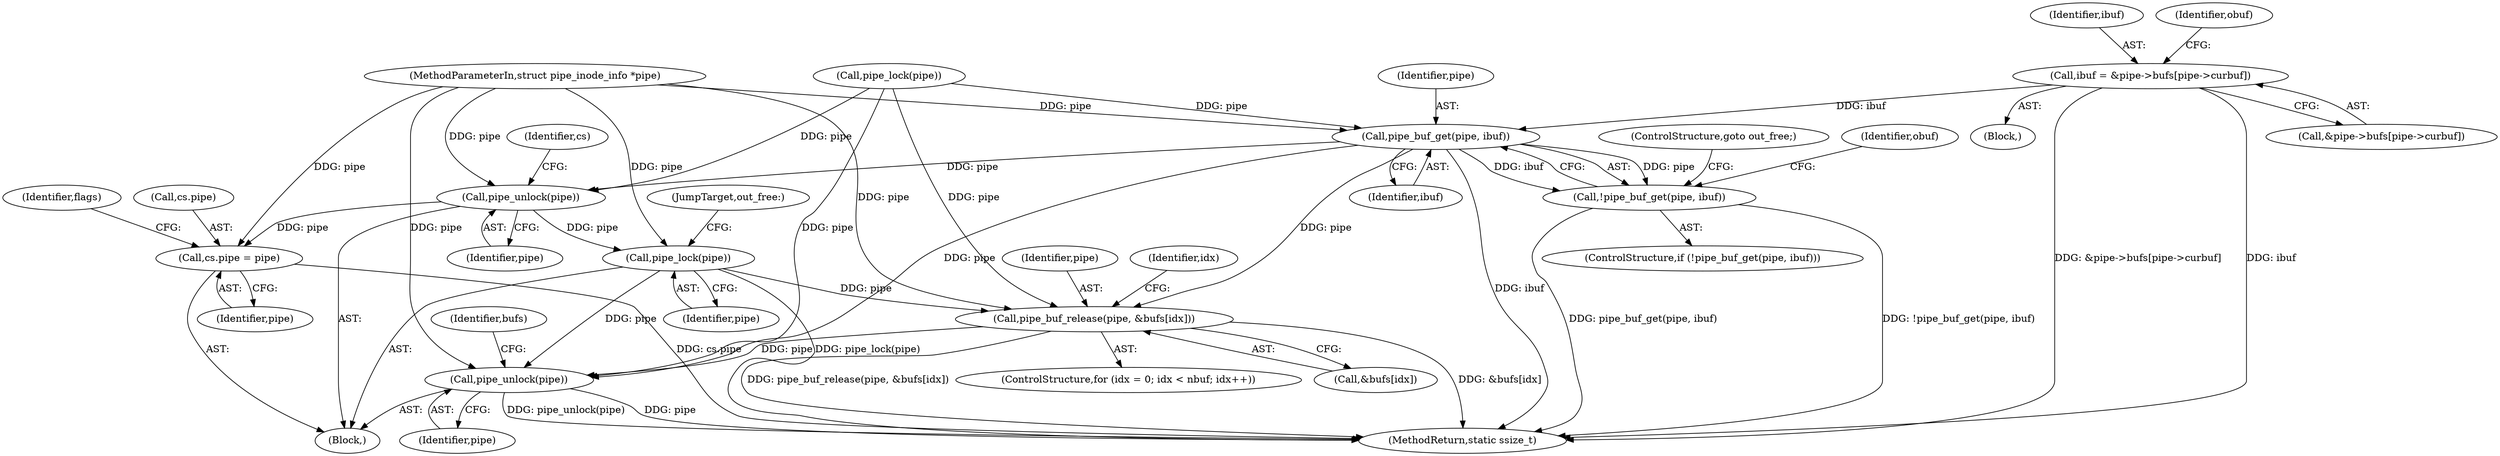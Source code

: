 digraph "0_linux_6b3a707736301c2128ca85ce85fb13f60b5e350a@pointer" {
"1000212" [label="(Call,ibuf = &pipe->bufs[pipe->curbuf])"];
"1000268" [label="(Call,pipe_buf_get(pipe, ibuf))"];
"1000267" [label="(Call,!pipe_buf_get(pipe, ibuf))"];
"1000308" [label="(Call,pipe_unlock(pipe))"];
"1000325" [label="(Call,cs.pipe = pipe)"];
"1000346" [label="(Call,pipe_lock(pipe))"];
"1000358" [label="(Call,pipe_buf_release(pipe, &bufs[idx]))"];
"1000364" [label="(Call,pipe_unlock(pipe))"];
"1000124" [label="(Call,pipe_lock(pipe))"];
"1000267" [label="(Call,!pipe_buf_get(pipe, ibuf))"];
"1000359" [label="(Identifier,pipe)"];
"1000348" [label="(JumpTarget,out_free:)"];
"1000329" [label="(Identifier,pipe)"];
"1000367" [label="(Identifier,bufs)"];
"1000309" [label="(Identifier,pipe)"];
"1000212" [label="(Call,ibuf = &pipe->bufs[pipe->curbuf])"];
"1000198" [label="(Block,)"];
"1000357" [label="(Identifier,idx)"];
"1000269" [label="(Identifier,pipe)"];
"1000266" [label="(ControlStructure,if (!pipe_buf_get(pipe, ibuf)))"];
"1000214" [label="(Call,&pipe->bufs[pipe->curbuf])"];
"1000364" [label="(Call,pipe_unlock(pipe))"];
"1000213" [label="(Identifier,ibuf)"];
"1000370" [label="(MethodReturn,static ssize_t)"];
"1000106" [label="(Block,)"];
"1000358" [label="(Call,pipe_buf_release(pipe, &bufs[idx]))"];
"1000332" [label="(Identifier,flags)"];
"1000101" [label="(MethodParameterIn,struct pipe_inode_info *pipe)"];
"1000326" [label="(Call,cs.pipe)"];
"1000346" [label="(Call,pipe_lock(pipe))"];
"1000271" [label="(ControlStructure,goto out_free;)"];
"1000349" [label="(ControlStructure,for (idx = 0; idx < nbuf; idx++))"];
"1000312" [label="(Identifier,cs)"];
"1000223" [label="(Identifier,obuf)"];
"1000268" [label="(Call,pipe_buf_get(pipe, ibuf))"];
"1000325" [label="(Call,cs.pipe = pipe)"];
"1000365" [label="(Identifier,pipe)"];
"1000360" [label="(Call,&bufs[idx])"];
"1000308" [label="(Call,pipe_unlock(pipe))"];
"1000270" [label="(Identifier,ibuf)"];
"1000274" [label="(Identifier,obuf)"];
"1000347" [label="(Identifier,pipe)"];
"1000212" -> "1000198"  [label="AST: "];
"1000212" -> "1000214"  [label="CFG: "];
"1000213" -> "1000212"  [label="AST: "];
"1000214" -> "1000212"  [label="AST: "];
"1000223" -> "1000212"  [label="CFG: "];
"1000212" -> "1000370"  [label="DDG: &pipe->bufs[pipe->curbuf]"];
"1000212" -> "1000370"  [label="DDG: ibuf"];
"1000212" -> "1000268"  [label="DDG: ibuf"];
"1000268" -> "1000267"  [label="AST: "];
"1000268" -> "1000270"  [label="CFG: "];
"1000269" -> "1000268"  [label="AST: "];
"1000270" -> "1000268"  [label="AST: "];
"1000267" -> "1000268"  [label="CFG: "];
"1000268" -> "1000370"  [label="DDG: ibuf"];
"1000268" -> "1000267"  [label="DDG: pipe"];
"1000268" -> "1000267"  [label="DDG: ibuf"];
"1000124" -> "1000268"  [label="DDG: pipe"];
"1000101" -> "1000268"  [label="DDG: pipe"];
"1000268" -> "1000308"  [label="DDG: pipe"];
"1000268" -> "1000358"  [label="DDG: pipe"];
"1000268" -> "1000364"  [label="DDG: pipe"];
"1000267" -> "1000266"  [label="AST: "];
"1000271" -> "1000267"  [label="CFG: "];
"1000274" -> "1000267"  [label="CFG: "];
"1000267" -> "1000370"  [label="DDG: !pipe_buf_get(pipe, ibuf)"];
"1000267" -> "1000370"  [label="DDG: pipe_buf_get(pipe, ibuf)"];
"1000308" -> "1000106"  [label="AST: "];
"1000308" -> "1000309"  [label="CFG: "];
"1000309" -> "1000308"  [label="AST: "];
"1000312" -> "1000308"  [label="CFG: "];
"1000124" -> "1000308"  [label="DDG: pipe"];
"1000101" -> "1000308"  [label="DDG: pipe"];
"1000308" -> "1000325"  [label="DDG: pipe"];
"1000308" -> "1000346"  [label="DDG: pipe"];
"1000325" -> "1000106"  [label="AST: "];
"1000325" -> "1000329"  [label="CFG: "];
"1000326" -> "1000325"  [label="AST: "];
"1000329" -> "1000325"  [label="AST: "];
"1000332" -> "1000325"  [label="CFG: "];
"1000325" -> "1000370"  [label="DDG: cs.pipe"];
"1000101" -> "1000325"  [label="DDG: pipe"];
"1000346" -> "1000106"  [label="AST: "];
"1000346" -> "1000347"  [label="CFG: "];
"1000347" -> "1000346"  [label="AST: "];
"1000348" -> "1000346"  [label="CFG: "];
"1000346" -> "1000370"  [label="DDG: pipe_lock(pipe)"];
"1000101" -> "1000346"  [label="DDG: pipe"];
"1000346" -> "1000358"  [label="DDG: pipe"];
"1000346" -> "1000364"  [label="DDG: pipe"];
"1000358" -> "1000349"  [label="AST: "];
"1000358" -> "1000360"  [label="CFG: "];
"1000359" -> "1000358"  [label="AST: "];
"1000360" -> "1000358"  [label="AST: "];
"1000357" -> "1000358"  [label="CFG: "];
"1000358" -> "1000370"  [label="DDG: pipe_buf_release(pipe, &bufs[idx])"];
"1000358" -> "1000370"  [label="DDG: &bufs[idx]"];
"1000124" -> "1000358"  [label="DDG: pipe"];
"1000101" -> "1000358"  [label="DDG: pipe"];
"1000358" -> "1000364"  [label="DDG: pipe"];
"1000364" -> "1000106"  [label="AST: "];
"1000364" -> "1000365"  [label="CFG: "];
"1000365" -> "1000364"  [label="AST: "];
"1000367" -> "1000364"  [label="CFG: "];
"1000364" -> "1000370"  [label="DDG: pipe"];
"1000364" -> "1000370"  [label="DDG: pipe_unlock(pipe)"];
"1000124" -> "1000364"  [label="DDG: pipe"];
"1000101" -> "1000364"  [label="DDG: pipe"];
}

